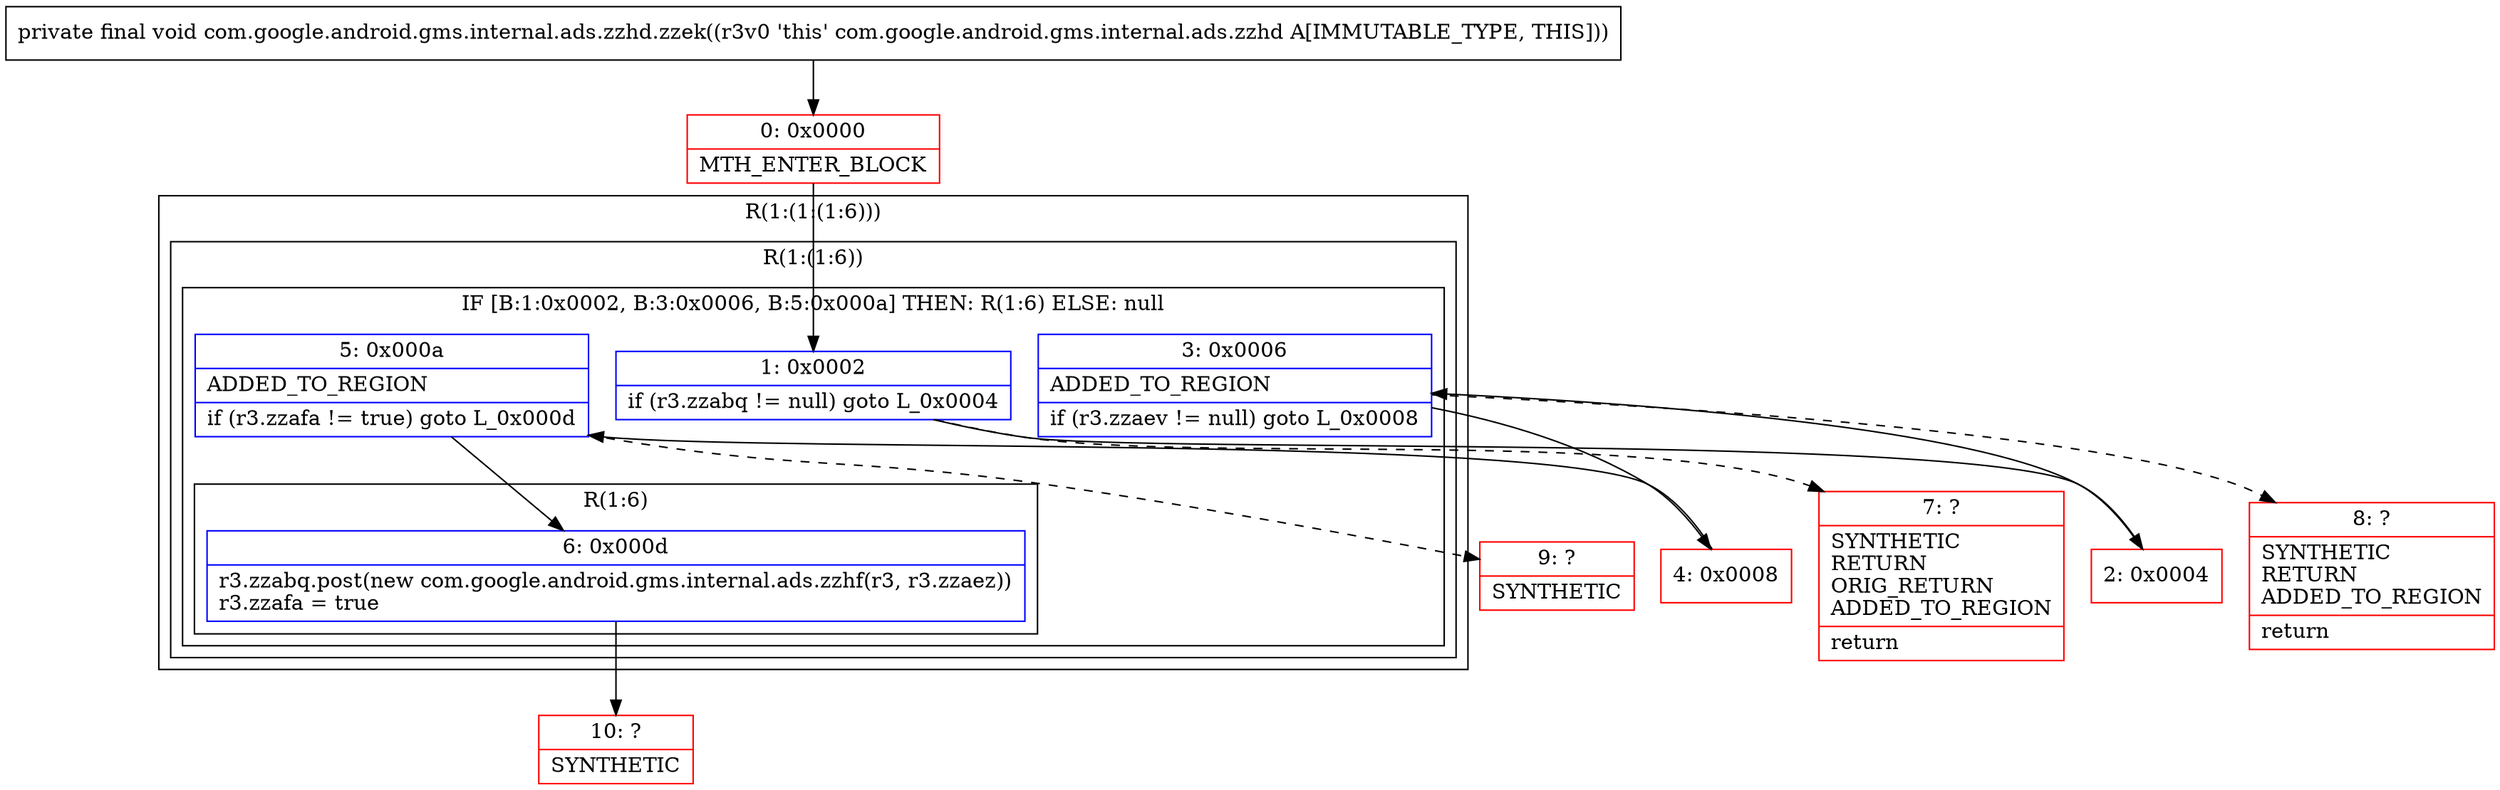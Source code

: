digraph "CFG forcom.google.android.gms.internal.ads.zzhd.zzek()V" {
subgraph cluster_Region_1154301197 {
label = "R(1:(1:(1:6)))";
node [shape=record,color=blue];
subgraph cluster_Region_1880601285 {
label = "R(1:(1:6))";
node [shape=record,color=blue];
subgraph cluster_IfRegion_740586639 {
label = "IF [B:1:0x0002, B:3:0x0006, B:5:0x000a] THEN: R(1:6) ELSE: null";
node [shape=record,color=blue];
Node_1 [shape=record,label="{1\:\ 0x0002|if (r3.zzabq != null) goto L_0x0004\l}"];
Node_3 [shape=record,label="{3\:\ 0x0006|ADDED_TO_REGION\l|if (r3.zzaev != null) goto L_0x0008\l}"];
Node_5 [shape=record,label="{5\:\ 0x000a|ADDED_TO_REGION\l|if (r3.zzafa != true) goto L_0x000d\l}"];
subgraph cluster_Region_766040709 {
label = "R(1:6)";
node [shape=record,color=blue];
Node_6 [shape=record,label="{6\:\ 0x000d|r3.zzabq.post(new com.google.android.gms.internal.ads.zzhf(r3, r3.zzaez))\lr3.zzafa = true\l}"];
}
}
}
}
Node_0 [shape=record,color=red,label="{0\:\ 0x0000|MTH_ENTER_BLOCK\l}"];
Node_2 [shape=record,color=red,label="{2\:\ 0x0004}"];
Node_4 [shape=record,color=red,label="{4\:\ 0x0008}"];
Node_7 [shape=record,color=red,label="{7\:\ ?|SYNTHETIC\lRETURN\lORIG_RETURN\lADDED_TO_REGION\l|return\l}"];
Node_8 [shape=record,color=red,label="{8\:\ ?|SYNTHETIC\lRETURN\lADDED_TO_REGION\l|return\l}"];
Node_9 [shape=record,color=red,label="{9\:\ ?|SYNTHETIC\l}"];
Node_10 [shape=record,color=red,label="{10\:\ ?|SYNTHETIC\l}"];
MethodNode[shape=record,label="{private final void com.google.android.gms.internal.ads.zzhd.zzek((r3v0 'this' com.google.android.gms.internal.ads.zzhd A[IMMUTABLE_TYPE, THIS])) }"];
MethodNode -> Node_0;
Node_1 -> Node_2;
Node_1 -> Node_7[style=dashed];
Node_3 -> Node_4;
Node_3 -> Node_8[style=dashed];
Node_5 -> Node_6;
Node_5 -> Node_9[style=dashed];
Node_6 -> Node_10;
Node_0 -> Node_1;
Node_2 -> Node_3;
Node_4 -> Node_5;
}

